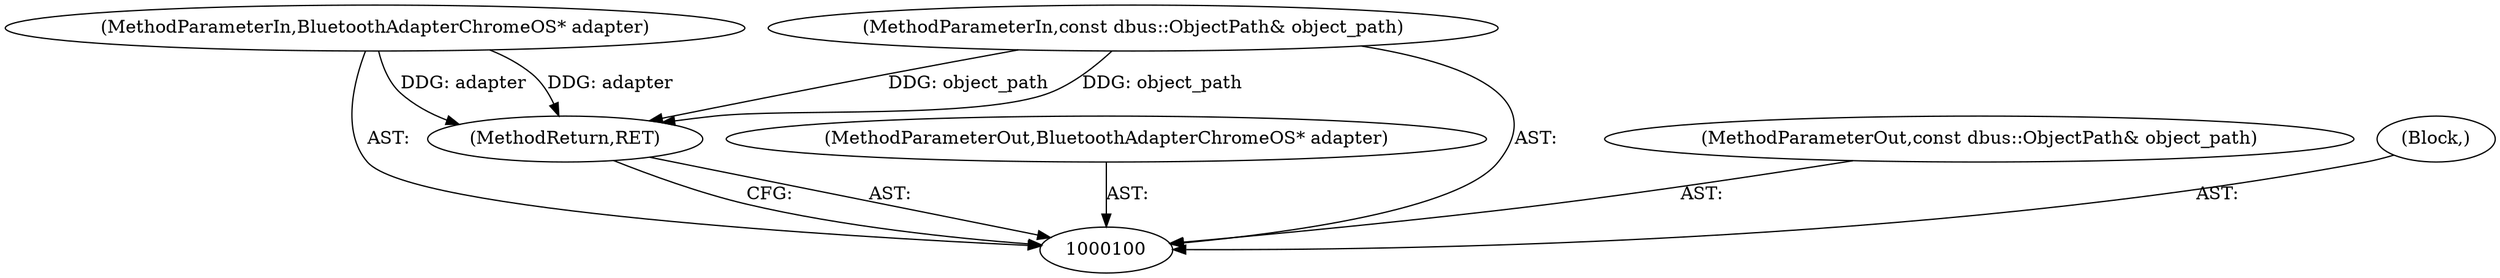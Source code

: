 digraph "0_Chrome_d358f57009b85fb7440208afa5ba87636b491889_3" {
"1000104" [label="(MethodReturn,RET)"];
"1000101" [label="(MethodParameterIn,BluetoothAdapterChromeOS* adapter)"];
"1000110" [label="(MethodParameterOut,BluetoothAdapterChromeOS* adapter)"];
"1000102" [label="(MethodParameterIn,const dbus::ObjectPath& object_path)"];
"1000111" [label="(MethodParameterOut,const dbus::ObjectPath& object_path)"];
"1000103" [label="(Block,)"];
"1000104" -> "1000100"  [label="AST: "];
"1000104" -> "1000100"  [label="CFG: "];
"1000102" -> "1000104"  [label="DDG: object_path"];
"1000101" -> "1000104"  [label="DDG: adapter"];
"1000101" -> "1000100"  [label="AST: "];
"1000101" -> "1000104"  [label="DDG: adapter"];
"1000110" -> "1000100"  [label="AST: "];
"1000102" -> "1000100"  [label="AST: "];
"1000102" -> "1000104"  [label="DDG: object_path"];
"1000111" -> "1000100"  [label="AST: "];
"1000103" -> "1000100"  [label="AST: "];
}
